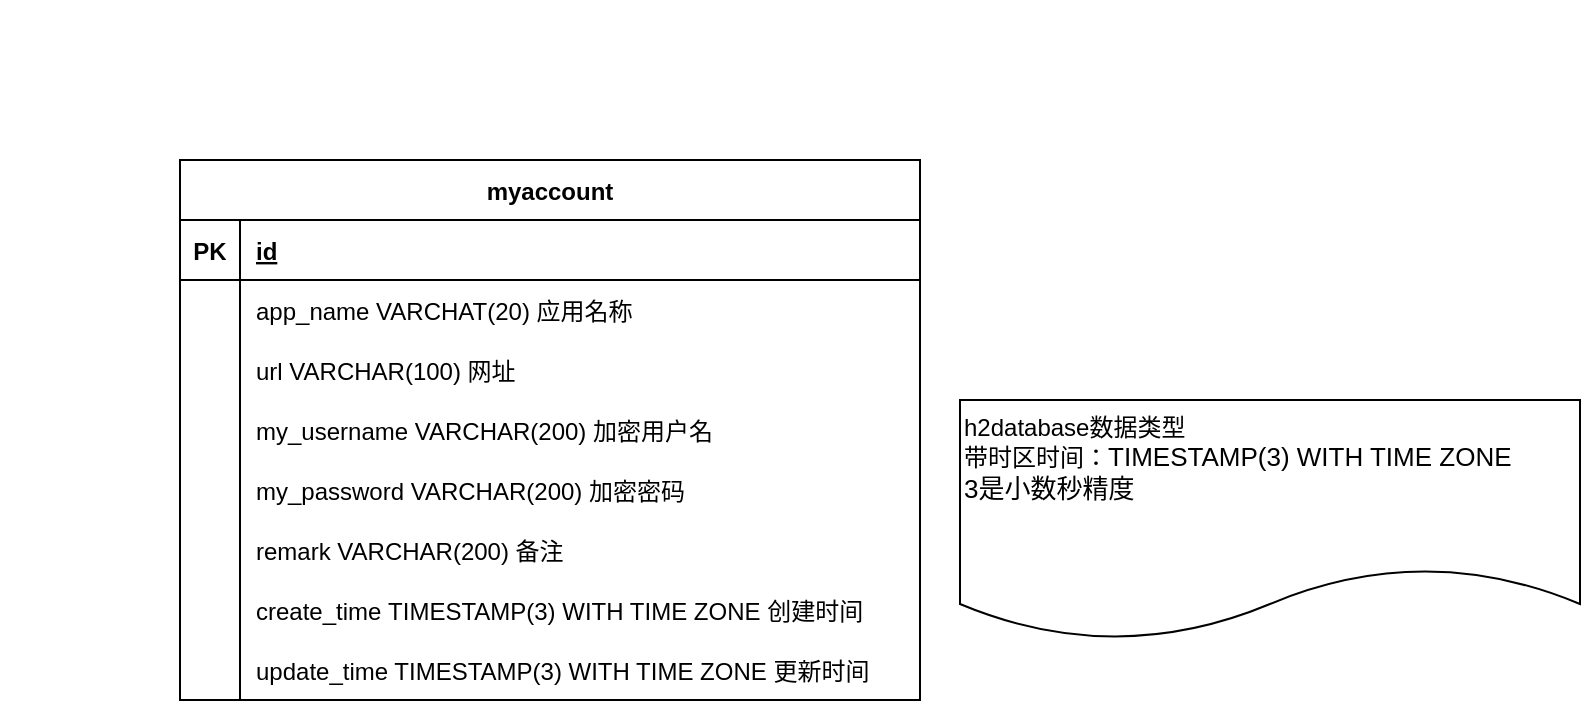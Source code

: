 <mxfile version="13.10.0" type="github">
  <diagram id="TVX21sVX0WDwAyLNo6e5" name="设计">
    <mxGraphModel dx="1038" dy="585" grid="1" gridSize="10" guides="1" tooltips="1" connect="1" arrows="1" fold="1" page="1" pageScale="1" pageWidth="827" pageHeight="1169" math="0" shadow="0">
      <root>
        <mxCell id="0" />
        <mxCell id="1" parent="0" />
        <mxCell id="1796EEAHaFCPbBEa1wXh-1" value="&lt;map version=&quot;1.0.1&quot;&gt;&#xa;&lt;!--&#xa;Generated by NB Mind Map Plugin (https://github.com/raydac/netbeans-mmd-plugin)&#xa;2020-09-06 19:11:33.323&#xa;--&gt;&#xa; &lt;node CREATED=&quot;1599390693323&quot; MODIFIED=&quot;1599390693324&quot; COLOR=&quot;#000000&quot; BACKGROUND_COLOR=&quot;#00FFFF&quot;   ID=&quot;mmlink65&quot; TEXT=&quot;SpringCloud&quot; &gt;&#xa;  &lt;edge WIDTH=&quot;thin&quot;/&gt;  &lt;node CREATED=&quot;1599390693329&quot; MODIFIED=&quot;1599390693329&quot; COLOR=&quot;#000000&quot; BACKGROUND_COLOR=&quot;#00FFFF&quot; POSITION=&quot;right&quot; ID=&quot;mmlink6565&quot; TEXT=&quot;&amp;#26381;&amp;#21153;&amp;#27835;&amp;#29702;&quot; &gt;&#xa;   &lt;edge WIDTH=&quot;thin&quot;/&gt;   &lt;node CREATED=&quot;1599390693329&quot; MODIFIED=&quot;1599390693329&quot; COLOR=&quot;#000000&quot; BACKGROUND_COLOR=&quot;#00FFFF&quot;   ID=&quot;mmlink656565&quot; TEXT=&quot;Eureka&quot; &gt;&#xa;    &lt;edge WIDTH=&quot;thin&quot;/&gt;    &lt;node CREATED=&quot;1599390693329&quot; MODIFIED=&quot;1599390693329&quot; COLOR=&quot;#000000&quot; BACKGROUND_COLOR=&quot;#00FFFF&quot;   ID=&quot;mmlink65656565&quot; TEXT=&quot;POM&quot; &gt;&#xa;     &lt;edge WIDTH=&quot;thin&quot;/&gt;    &lt;/node&gt;&#xa;    &lt;node CREATED=&quot;1599390693329&quot; MODIFIED=&quot;1599390693329&quot; COLOR=&quot;#000000&quot; BACKGROUND_COLOR=&quot;#00FFFF&quot;   ID=&quot;mmlink65656566&quot; TEXT=&quot;YML&quot; &gt;&#xa;     &lt;edge WIDTH=&quot;thin&quot;/&gt;    &lt;/node&gt;&#xa;   &lt;/node&gt;&#xa;   &lt;node CREATED=&quot;1599390693329&quot; MODIFIED=&quot;1599390693329&quot; COLOR=&quot;#000000&quot; BACKGROUND_COLOR=&quot;#00FFFF&quot;   ID=&quot;mmlink656566&quot; TEXT=&quot;Zookeeper&quot; &gt;&#xa;    &lt;edge WIDTH=&quot;thin&quot;/&gt;   &lt;/node&gt;&#xa;   &lt;node CREATED=&quot;1599390693329&quot; MODIFIED=&quot;1599390693329&quot; COLOR=&quot;#000000&quot; BACKGROUND_COLOR=&quot;#00FFFF&quot;   ID=&quot;mmlink656567&quot; TEXT=&quot;Consul&quot; &gt;&#xa;    &lt;edge WIDTH=&quot;thin&quot;/&gt;   &lt;/node&gt;&#xa;  &lt;/node&gt;&#xa;  &lt;node CREATED=&quot;1599390693329&quot; MODIFIED=&quot;1599390693329&quot; COLOR=&quot;#000000&quot; BACKGROUND_COLOR=&quot;#00FFFF&quot; POSITION=&quot;right&quot; ID=&quot;mmlink6566&quot; TEXT=&quot;&amp;#36127;&amp;#36733;&amp;#22343;&amp;#34913;&quot; &gt;&#xa;   &lt;edge WIDTH=&quot;thin&quot;/&gt;  &lt;/node&gt;&#xa;  &lt;node CREATED=&quot;1599390693329&quot; MODIFIED=&quot;1599390693329&quot; COLOR=&quot;#000000&quot; BACKGROUND_COLOR=&quot;#00FFFF&quot; POSITION=&quot;right&quot; ID=&quot;mmlink6567&quot; TEXT=&quot;&amp;#26381;&amp;#21153;&amp;#29076;&amp;#26029;&quot; &gt;&#xa;   &lt;edge WIDTH=&quot;thin&quot;/&gt;  &lt;/node&gt;&#xa;  &lt;node CREATED=&quot;1599390693329&quot; MODIFIED=&quot;1599390693329&quot; COLOR=&quot;#000000&quot; BACKGROUND_COLOR=&quot;#00FFFF&quot; POSITION=&quot;right&quot; ID=&quot;mmlink6568&quot; TEXT=&quot;&amp;#32593;&amp;#20851;&quot; &gt;&#xa;   &lt;edge WIDTH=&quot;thin&quot;/&gt;  &lt;/node&gt;&#xa; &lt;/node&gt;&#xa;&lt;/map&gt;" style="text;whiteSpace=wrap;html=1;" parent="1" vertex="1">
          <mxGeometry width="30" height="310" as="geometry" />
        </mxCell>
        <mxCell id="kQaS527iCov22ewZqlWK-1" value="myaccount" style="shape=table;startSize=30;container=1;collapsible=1;childLayout=tableLayout;fixedRows=1;rowLines=0;fontStyle=1;align=center;resizeLast=1;" parent="1" vertex="1">
          <mxGeometry x="90" y="80" width="370" height="270" as="geometry" />
        </mxCell>
        <mxCell id="kQaS527iCov22ewZqlWK-2" value="" style="shape=partialRectangle;collapsible=0;dropTarget=0;pointerEvents=0;fillColor=none;top=0;left=0;bottom=1;right=0;points=[[0,0.5],[1,0.5]];portConstraint=eastwest;" parent="kQaS527iCov22ewZqlWK-1" vertex="1">
          <mxGeometry y="30" width="370" height="30" as="geometry" />
        </mxCell>
        <mxCell id="kQaS527iCov22ewZqlWK-3" value="PK" style="shape=partialRectangle;connectable=0;fillColor=none;top=0;left=0;bottom=0;right=0;fontStyle=1;overflow=hidden;" parent="kQaS527iCov22ewZqlWK-2" vertex="1">
          <mxGeometry width="30" height="30" as="geometry" />
        </mxCell>
        <mxCell id="kQaS527iCov22ewZqlWK-4" value="id" style="shape=partialRectangle;connectable=0;fillColor=none;top=0;left=0;bottom=0;right=0;align=left;spacingLeft=6;fontStyle=5;overflow=hidden;" parent="kQaS527iCov22ewZqlWK-2" vertex="1">
          <mxGeometry x="30" width="340" height="30" as="geometry" />
        </mxCell>
        <mxCell id="kQaS527iCov22ewZqlWK-26" style="shape=partialRectangle;collapsible=0;dropTarget=0;pointerEvents=0;fillColor=none;top=0;left=0;bottom=0;right=0;points=[[0,0.5],[1,0.5]];portConstraint=eastwest;" parent="kQaS527iCov22ewZqlWK-1" vertex="1">
          <mxGeometry y="60" width="370" height="30" as="geometry" />
        </mxCell>
        <mxCell id="kQaS527iCov22ewZqlWK-27" style="shape=partialRectangle;connectable=0;fillColor=none;top=0;left=0;bottom=0;right=0;editable=1;overflow=hidden;" parent="kQaS527iCov22ewZqlWK-26" vertex="1">
          <mxGeometry width="30" height="30" as="geometry" />
        </mxCell>
        <mxCell id="kQaS527iCov22ewZqlWK-28" value="app_name VARCHAT(20) 应用名称" style="shape=partialRectangle;connectable=0;fillColor=none;top=0;left=0;bottom=0;right=0;align=left;spacingLeft=6;overflow=hidden;" parent="kQaS527iCov22ewZqlWK-26" vertex="1">
          <mxGeometry x="30" width="340" height="30" as="geometry" />
        </mxCell>
        <mxCell id="kQaS527iCov22ewZqlWK-5" value="" style="shape=partialRectangle;collapsible=0;dropTarget=0;pointerEvents=0;fillColor=none;top=0;left=0;bottom=0;right=0;points=[[0,0.5],[1,0.5]];portConstraint=eastwest;" parent="kQaS527iCov22ewZqlWK-1" vertex="1">
          <mxGeometry y="90" width="370" height="30" as="geometry" />
        </mxCell>
        <mxCell id="kQaS527iCov22ewZqlWK-6" value="" style="shape=partialRectangle;connectable=0;fillColor=none;top=0;left=0;bottom=0;right=0;editable=1;overflow=hidden;" parent="kQaS527iCov22ewZqlWK-5" vertex="1">
          <mxGeometry width="30" height="30" as="geometry" />
        </mxCell>
        <mxCell id="kQaS527iCov22ewZqlWK-7" value="url VARCHAR(100) 网址" style="shape=partialRectangle;connectable=0;fillColor=none;top=0;left=0;bottom=0;right=0;align=left;spacingLeft=6;overflow=hidden;" parent="kQaS527iCov22ewZqlWK-5" vertex="1">
          <mxGeometry x="30" width="340" height="30" as="geometry" />
        </mxCell>
        <mxCell id="kQaS527iCov22ewZqlWK-8" value="" style="shape=partialRectangle;collapsible=0;dropTarget=0;pointerEvents=0;fillColor=none;top=0;left=0;bottom=0;right=0;points=[[0,0.5],[1,0.5]];portConstraint=eastwest;" parent="kQaS527iCov22ewZqlWK-1" vertex="1">
          <mxGeometry y="120" width="370" height="30" as="geometry" />
        </mxCell>
        <mxCell id="kQaS527iCov22ewZqlWK-9" value="" style="shape=partialRectangle;connectable=0;fillColor=none;top=0;left=0;bottom=0;right=0;editable=1;overflow=hidden;" parent="kQaS527iCov22ewZqlWK-8" vertex="1">
          <mxGeometry width="30" height="30" as="geometry" />
        </mxCell>
        <mxCell id="kQaS527iCov22ewZqlWK-10" value="my_username VARCHAR(200) 加密用户名" style="shape=partialRectangle;connectable=0;fillColor=none;top=0;left=0;bottom=0;right=0;align=left;spacingLeft=6;overflow=hidden;" parent="kQaS527iCov22ewZqlWK-8" vertex="1">
          <mxGeometry x="30" width="340" height="30" as="geometry" />
        </mxCell>
        <mxCell id="kQaS527iCov22ewZqlWK-11" value="" style="shape=partialRectangle;collapsible=0;dropTarget=0;pointerEvents=0;fillColor=none;top=0;left=0;bottom=0;right=0;points=[[0,0.5],[1,0.5]];portConstraint=eastwest;" parent="kQaS527iCov22ewZqlWK-1" vertex="1">
          <mxGeometry y="150" width="370" height="30" as="geometry" />
        </mxCell>
        <mxCell id="kQaS527iCov22ewZqlWK-12" value="" style="shape=partialRectangle;connectable=0;fillColor=none;top=0;left=0;bottom=0;right=0;editable=1;overflow=hidden;" parent="kQaS527iCov22ewZqlWK-11" vertex="1">
          <mxGeometry width="30" height="30" as="geometry" />
        </mxCell>
        <mxCell id="kQaS527iCov22ewZqlWK-13" value="my_password VARCHAR(200) 加密密码" style="shape=partialRectangle;connectable=0;fillColor=none;top=0;left=0;bottom=0;right=0;align=left;spacingLeft=6;overflow=hidden;" parent="kQaS527iCov22ewZqlWK-11" vertex="1">
          <mxGeometry x="30" width="340" height="30" as="geometry" />
        </mxCell>
        <mxCell id="kQaS527iCov22ewZqlWK-14" style="shape=partialRectangle;collapsible=0;dropTarget=0;pointerEvents=0;fillColor=none;top=0;left=0;bottom=0;right=0;points=[[0,0.5],[1,0.5]];portConstraint=eastwest;" parent="kQaS527iCov22ewZqlWK-1" vertex="1">
          <mxGeometry y="180" width="370" height="30" as="geometry" />
        </mxCell>
        <mxCell id="kQaS527iCov22ewZqlWK-15" style="shape=partialRectangle;connectable=0;fillColor=none;top=0;left=0;bottom=0;right=0;editable=1;overflow=hidden;" parent="kQaS527iCov22ewZqlWK-14" vertex="1">
          <mxGeometry width="30" height="30" as="geometry" />
        </mxCell>
        <mxCell id="kQaS527iCov22ewZqlWK-16" value="remark VARCHAR(200) 备注" style="shape=partialRectangle;connectable=0;fillColor=none;top=0;left=0;bottom=0;right=0;align=left;spacingLeft=6;overflow=hidden;" parent="kQaS527iCov22ewZqlWK-14" vertex="1">
          <mxGeometry x="30" width="340" height="30" as="geometry" />
        </mxCell>
        <mxCell id="kQaS527iCov22ewZqlWK-17" style="shape=partialRectangle;collapsible=0;dropTarget=0;pointerEvents=0;fillColor=none;top=0;left=0;bottom=0;right=0;points=[[0,0.5],[1,0.5]];portConstraint=eastwest;" parent="kQaS527iCov22ewZqlWK-1" vertex="1">
          <mxGeometry y="210" width="370" height="30" as="geometry" />
        </mxCell>
        <mxCell id="kQaS527iCov22ewZqlWK-18" style="shape=partialRectangle;connectable=0;fillColor=none;top=0;left=0;bottom=0;right=0;editable=1;overflow=hidden;" parent="kQaS527iCov22ewZqlWK-17" vertex="1">
          <mxGeometry width="30" height="30" as="geometry" />
        </mxCell>
        <mxCell id="kQaS527iCov22ewZqlWK-19" value="create_time TIMESTAMP(3) WITH TIME ZONE 创建时间" style="shape=partialRectangle;connectable=0;fillColor=none;top=0;left=0;bottom=0;right=0;align=left;spacingLeft=6;overflow=hidden;" parent="kQaS527iCov22ewZqlWK-17" vertex="1">
          <mxGeometry x="30" width="340" height="30" as="geometry" />
        </mxCell>
        <mxCell id="kQaS527iCov22ewZqlWK-20" style="shape=partialRectangle;collapsible=0;dropTarget=0;pointerEvents=0;fillColor=none;top=0;left=0;bottom=0;right=0;points=[[0,0.5],[1,0.5]];portConstraint=eastwest;" parent="kQaS527iCov22ewZqlWK-1" vertex="1">
          <mxGeometry y="240" width="370" height="30" as="geometry" />
        </mxCell>
        <mxCell id="kQaS527iCov22ewZqlWK-21" style="shape=partialRectangle;connectable=0;fillColor=none;top=0;left=0;bottom=0;right=0;editable=1;overflow=hidden;" parent="kQaS527iCov22ewZqlWK-20" vertex="1">
          <mxGeometry width="30" height="30" as="geometry" />
        </mxCell>
        <mxCell id="kQaS527iCov22ewZqlWK-22" value="update_time TIMESTAMP(3) WITH TIME ZONE 更新时间" style="shape=partialRectangle;connectable=0;fillColor=none;top=0;left=0;bottom=0;right=0;align=left;spacingLeft=6;overflow=hidden;" parent="kQaS527iCov22ewZqlWK-20" vertex="1">
          <mxGeometry x="30" width="340" height="30" as="geometry" />
        </mxCell>
        <mxCell id="RUngMGris7Sc3JhXxNcc-1" value="h2database数据类型&lt;br&gt;带时区时间：&lt;span style=&quot;font-family: &amp;#34;arial&amp;#34; , sans-serif ; font-size: 13px ; background-color: rgb(255 , 255 , 255)&quot;&gt;TIMESTAMP(3) WITH TIME ZONE&lt;br&gt;3是小数秒精度&lt;br&gt;&lt;/span&gt;" style="shape=document;whiteSpace=wrap;html=1;boundedLbl=1;verticalAlign=top;align=left;" vertex="1" parent="1">
          <mxGeometry x="480" y="200" width="310" height="120" as="geometry" />
        </mxCell>
      </root>
    </mxGraphModel>
  </diagram>
</mxfile>
